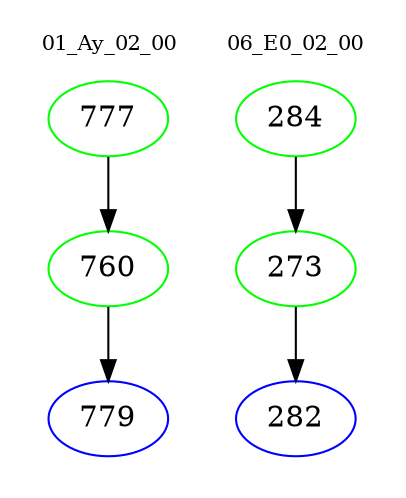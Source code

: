digraph{
subgraph cluster_0 {
color = white
label = "01_Ay_02_00";
fontsize=10;
T0_777 [label="777", color="green"]
T0_777 -> T0_760 [color="black"]
T0_760 [label="760", color="green"]
T0_760 -> T0_779 [color="black"]
T0_779 [label="779", color="blue"]
}
subgraph cluster_1 {
color = white
label = "06_E0_02_00";
fontsize=10;
T1_284 [label="284", color="green"]
T1_284 -> T1_273 [color="black"]
T1_273 [label="273", color="green"]
T1_273 -> T1_282 [color="black"]
T1_282 [label="282", color="blue"]
}
}
